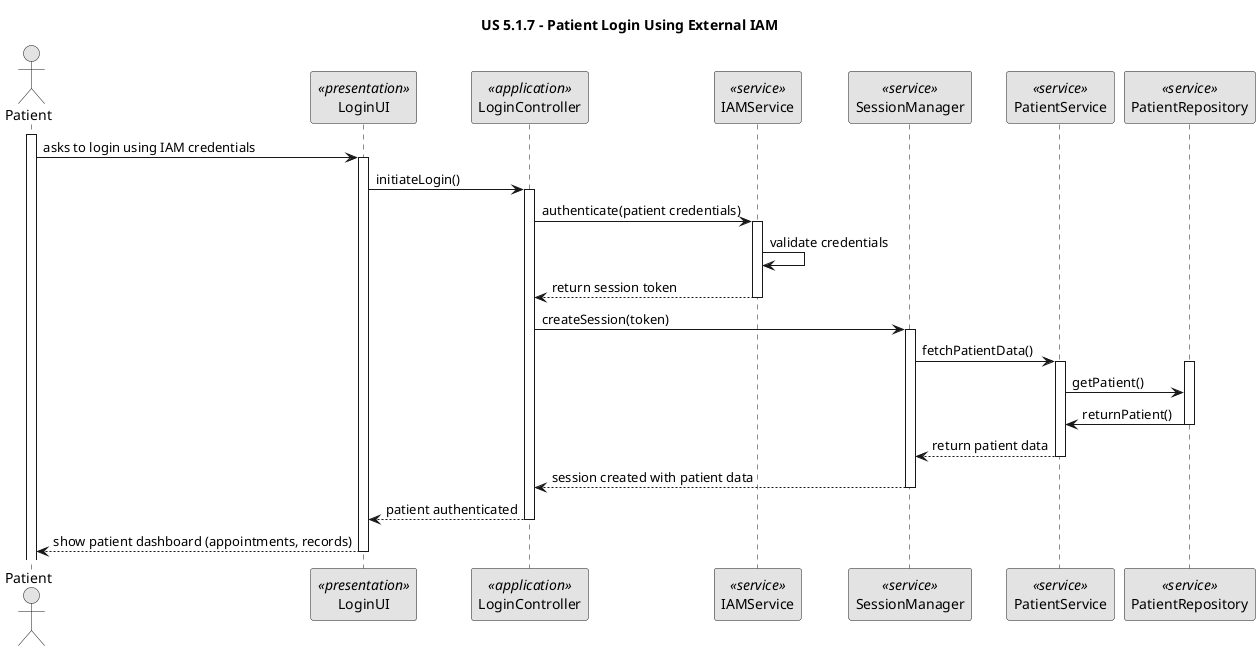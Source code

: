 @startuml

@startuml
skinparam monochrome true
skinparam packageStyle rectangle
skinparam shadowing false

title US 5.1.7 - Patient Login Using External IAM

actor "Patient" as Patient
participant "LoginUI" as UI <<presentation>>
participant "LoginController" as CTRL <<application>>
participant "IAMService" as IAM <<service>>
participant "SessionManager" as Session <<service>>
participant "PatientService" as PatientService <<service>>
participant "PatientRepository" as PatientRepository <<service>>

activate Patient

    Patient -> UI : asks to login using IAM credentials
    activate UI

        UI -> CTRL : initiateLogin()
        activate CTRL

        CTRL -> IAM : authenticate(patient credentials)
        activate IAM

            IAM -> IAM : validate credentials
            IAM --> CTRL : return session token
        deactivate IAM

        CTRL -> Session : createSession(token)
        activate Session
            Session -> PatientService : fetchPatientData()
            activate PatientService
            activate PatientRepository
            PatientService -> PatientRepository : getPatient()
            PatientRepository -> PatientService : returnPatient()
            deactivate PatientRepository
            PatientService --> Session : return patient data
            deactivate PatientService
        Session --> CTRL : session created with patient data
        deactivate Session

        CTRL --> UI : patient authenticated
    deactivate CTRL

    UI --> Patient : show patient dashboard (appointments, records)
    deactivate UI

@enduml

@enduml